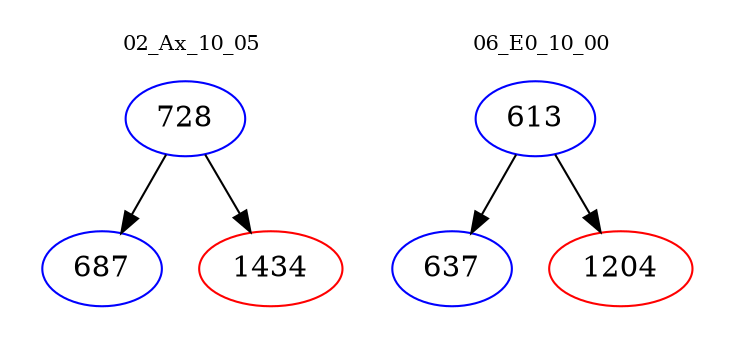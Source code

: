 digraph{
subgraph cluster_0 {
color = white
label = "02_Ax_10_05";
fontsize=10;
T0_728 [label="728", color="blue"]
T0_728 -> T0_687 [color="black"]
T0_687 [label="687", color="blue"]
T0_728 -> T0_1434 [color="black"]
T0_1434 [label="1434", color="red"]
}
subgraph cluster_1 {
color = white
label = "06_E0_10_00";
fontsize=10;
T1_613 [label="613", color="blue"]
T1_613 -> T1_637 [color="black"]
T1_637 [label="637", color="blue"]
T1_613 -> T1_1204 [color="black"]
T1_1204 [label="1204", color="red"]
}
}
